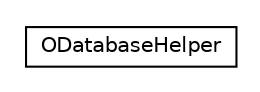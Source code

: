 #!/usr/local/bin/dot
#
# Class diagram 
# Generated by UMLGraph version R5_6-24-gf6e263 (http://www.umlgraph.org/)
#

digraph G {
	edge [fontname="Helvetica",fontsize=10,labelfontname="Helvetica",labelfontsize=10];
	node [fontname="Helvetica",fontsize=10,shape=plaintext];
	nodesep=0.25;
	ranksep=0.5;
	// com.orientechnologies.orient.client.db.ODatabaseHelper
	c432028 [label=<<table title="com.orientechnologies.orient.client.db.ODatabaseHelper" border="0" cellborder="1" cellspacing="0" cellpadding="2" port="p" href="./ODatabaseHelper.html">
		<tr><td><table border="0" cellspacing="0" cellpadding="1">
<tr><td align="center" balign="center"> ODatabaseHelper </td></tr>
		</table></td></tr>
		</table>>, URL="./ODatabaseHelper.html", fontname="Helvetica", fontcolor="black", fontsize=10.0];
}

